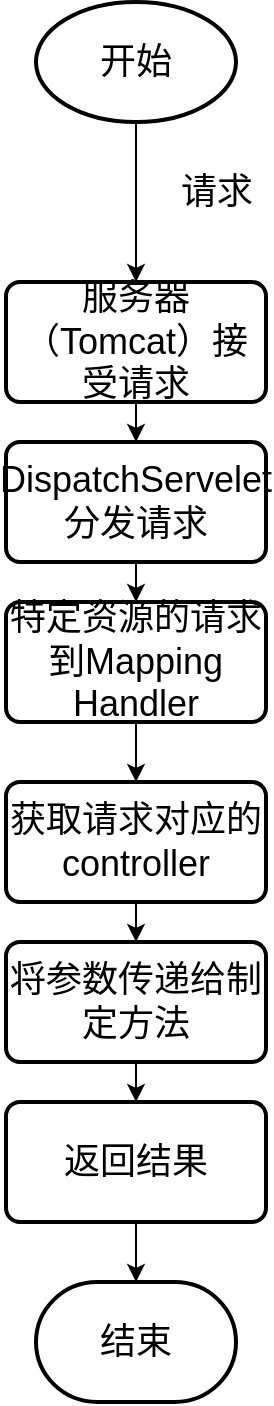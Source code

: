 <mxfile version="11.1.4" type="device"><diagram id="b5PZNGHtSMfbf0Deytof" name="Page-1"><mxGraphModel dx="1306" dy="755" grid="1" gridSize="10" guides="1" tooltips="1" connect="1" arrows="1" fold="1" page="1" pageScale="1" pageWidth="827" pageHeight="1169" math="0" shadow="0"><root><mxCell id="0"/><mxCell id="1" parent="0"/><mxCell id="8R2s187tuoqUltk5PzF--1" value="&lt;font style=&quot;font-size: 18px&quot;&gt;结束&lt;/font&gt;" style="strokeWidth=2;html=1;shape=mxgraph.flowchart.terminator;whiteSpace=wrap;" vertex="1" parent="1"><mxGeometry x="210" y="660" width="100" height="60" as="geometry"/></mxCell><mxCell id="8R2s187tuoqUltk5PzF--4" value="" style="edgeStyle=orthogonalEdgeStyle;rounded=0;orthogonalLoop=1;jettySize=auto;html=1;fontSize=18;" edge="1" parent="1" source="8R2s187tuoqUltk5PzF--2"><mxGeometry relative="1" as="geometry"><mxPoint x="260" y="160" as="targetPoint"/></mxGeometry></mxCell><mxCell id="8R2s187tuoqUltk5PzF--2" value="开始" style="strokeWidth=2;html=1;shape=mxgraph.flowchart.start_1;whiteSpace=wrap;fontSize=18;" vertex="1" parent="1"><mxGeometry x="210" y="20" width="100" height="60" as="geometry"/></mxCell><mxCell id="8R2s187tuoqUltk5PzF--7" value="" style="edgeStyle=orthogonalEdgeStyle;rounded=0;orthogonalLoop=1;jettySize=auto;html=1;fontSize=18;" edge="1" parent="1" source="8R2s187tuoqUltk5PzF--5" target="8R2s187tuoqUltk5PzF--6"><mxGeometry relative="1" as="geometry"/></mxCell><mxCell id="8R2s187tuoqUltk5PzF--5" value="服务器（Tomcat）接受请求" style="rounded=1;whiteSpace=wrap;html=1;absoluteArcSize=1;arcSize=14;strokeWidth=2;fontSize=18;" vertex="1" parent="1"><mxGeometry x="195" y="160" width="130" height="60" as="geometry"/></mxCell><mxCell id="8R2s187tuoqUltk5PzF--9" value="" style="edgeStyle=orthogonalEdgeStyle;rounded=0;orthogonalLoop=1;jettySize=auto;html=1;fontSize=18;" edge="1" parent="1" source="8R2s187tuoqUltk5PzF--6" target="8R2s187tuoqUltk5PzF--8"><mxGeometry relative="1" as="geometry"/></mxCell><mxCell id="8R2s187tuoqUltk5PzF--6" value="DispatchServelet&lt;br&gt;分发请求" style="rounded=1;whiteSpace=wrap;html=1;absoluteArcSize=1;arcSize=14;strokeWidth=2;fontSize=18;" vertex="1" parent="1"><mxGeometry x="195" y="240" width="130" height="60" as="geometry"/></mxCell><mxCell id="8R2s187tuoqUltk5PzF--11" value="" style="edgeStyle=orthogonalEdgeStyle;rounded=0;orthogonalLoop=1;jettySize=auto;html=1;fontSize=18;" edge="1" parent="1" source="8R2s187tuoqUltk5PzF--8" target="8R2s187tuoqUltk5PzF--10"><mxGeometry relative="1" as="geometry"/></mxCell><mxCell id="8R2s187tuoqUltk5PzF--8" value="特定资源的请求到Mapping Handler" style="rounded=1;whiteSpace=wrap;html=1;absoluteArcSize=1;arcSize=14;strokeWidth=2;fontSize=18;" vertex="1" parent="1"><mxGeometry x="195" y="320" width="130" height="60" as="geometry"/></mxCell><mxCell id="8R2s187tuoqUltk5PzF--13" value="" style="edgeStyle=orthogonalEdgeStyle;rounded=0;orthogonalLoop=1;jettySize=auto;html=1;fontSize=18;" edge="1" parent="1" source="8R2s187tuoqUltk5PzF--10" target="8R2s187tuoqUltk5PzF--12"><mxGeometry relative="1" as="geometry"/></mxCell><mxCell id="8R2s187tuoqUltk5PzF--10" value="获取请求对应的controller" style="rounded=1;whiteSpace=wrap;html=1;absoluteArcSize=1;arcSize=14;strokeWidth=2;fontSize=18;" vertex="1" parent="1"><mxGeometry x="195" y="410" width="130" height="60" as="geometry"/></mxCell><mxCell id="8R2s187tuoqUltk5PzF--15" value="" style="edgeStyle=orthogonalEdgeStyle;rounded=0;orthogonalLoop=1;jettySize=auto;html=1;fontSize=18;" edge="1" parent="1" source="8R2s187tuoqUltk5PzF--12" target="8R2s187tuoqUltk5PzF--14"><mxGeometry relative="1" as="geometry"/></mxCell><mxCell id="8R2s187tuoqUltk5PzF--12" value="将参数传递给制定方法" style="rounded=1;whiteSpace=wrap;html=1;absoluteArcSize=1;arcSize=14;strokeWidth=2;fontSize=18;" vertex="1" parent="1"><mxGeometry x="195" y="490" width="130" height="60" as="geometry"/></mxCell><mxCell id="8R2s187tuoqUltk5PzF--17" value="" style="edgeStyle=orthogonalEdgeStyle;rounded=0;orthogonalLoop=1;jettySize=auto;html=1;fontSize=18;" edge="1" parent="1" source="8R2s187tuoqUltk5PzF--14" target="8R2s187tuoqUltk5PzF--1"><mxGeometry relative="1" as="geometry"/></mxCell><mxCell id="8R2s187tuoqUltk5PzF--14" value="返回结果" style="rounded=1;whiteSpace=wrap;html=1;absoluteArcSize=1;arcSize=14;strokeWidth=2;fontSize=18;" vertex="1" parent="1"><mxGeometry x="195" y="570" width="130" height="60" as="geometry"/></mxCell><mxCell id="8R2s187tuoqUltk5PzF--16" value="请求" style="text;html=1;resizable=0;autosize=1;align=center;verticalAlign=middle;points=[];fillColor=none;strokeColor=none;rounded=0;fontSize=18;" vertex="1" parent="1"><mxGeometry x="275" y="100" width="50" height="30" as="geometry"/></mxCell></root></mxGraphModel></diagram></mxfile>